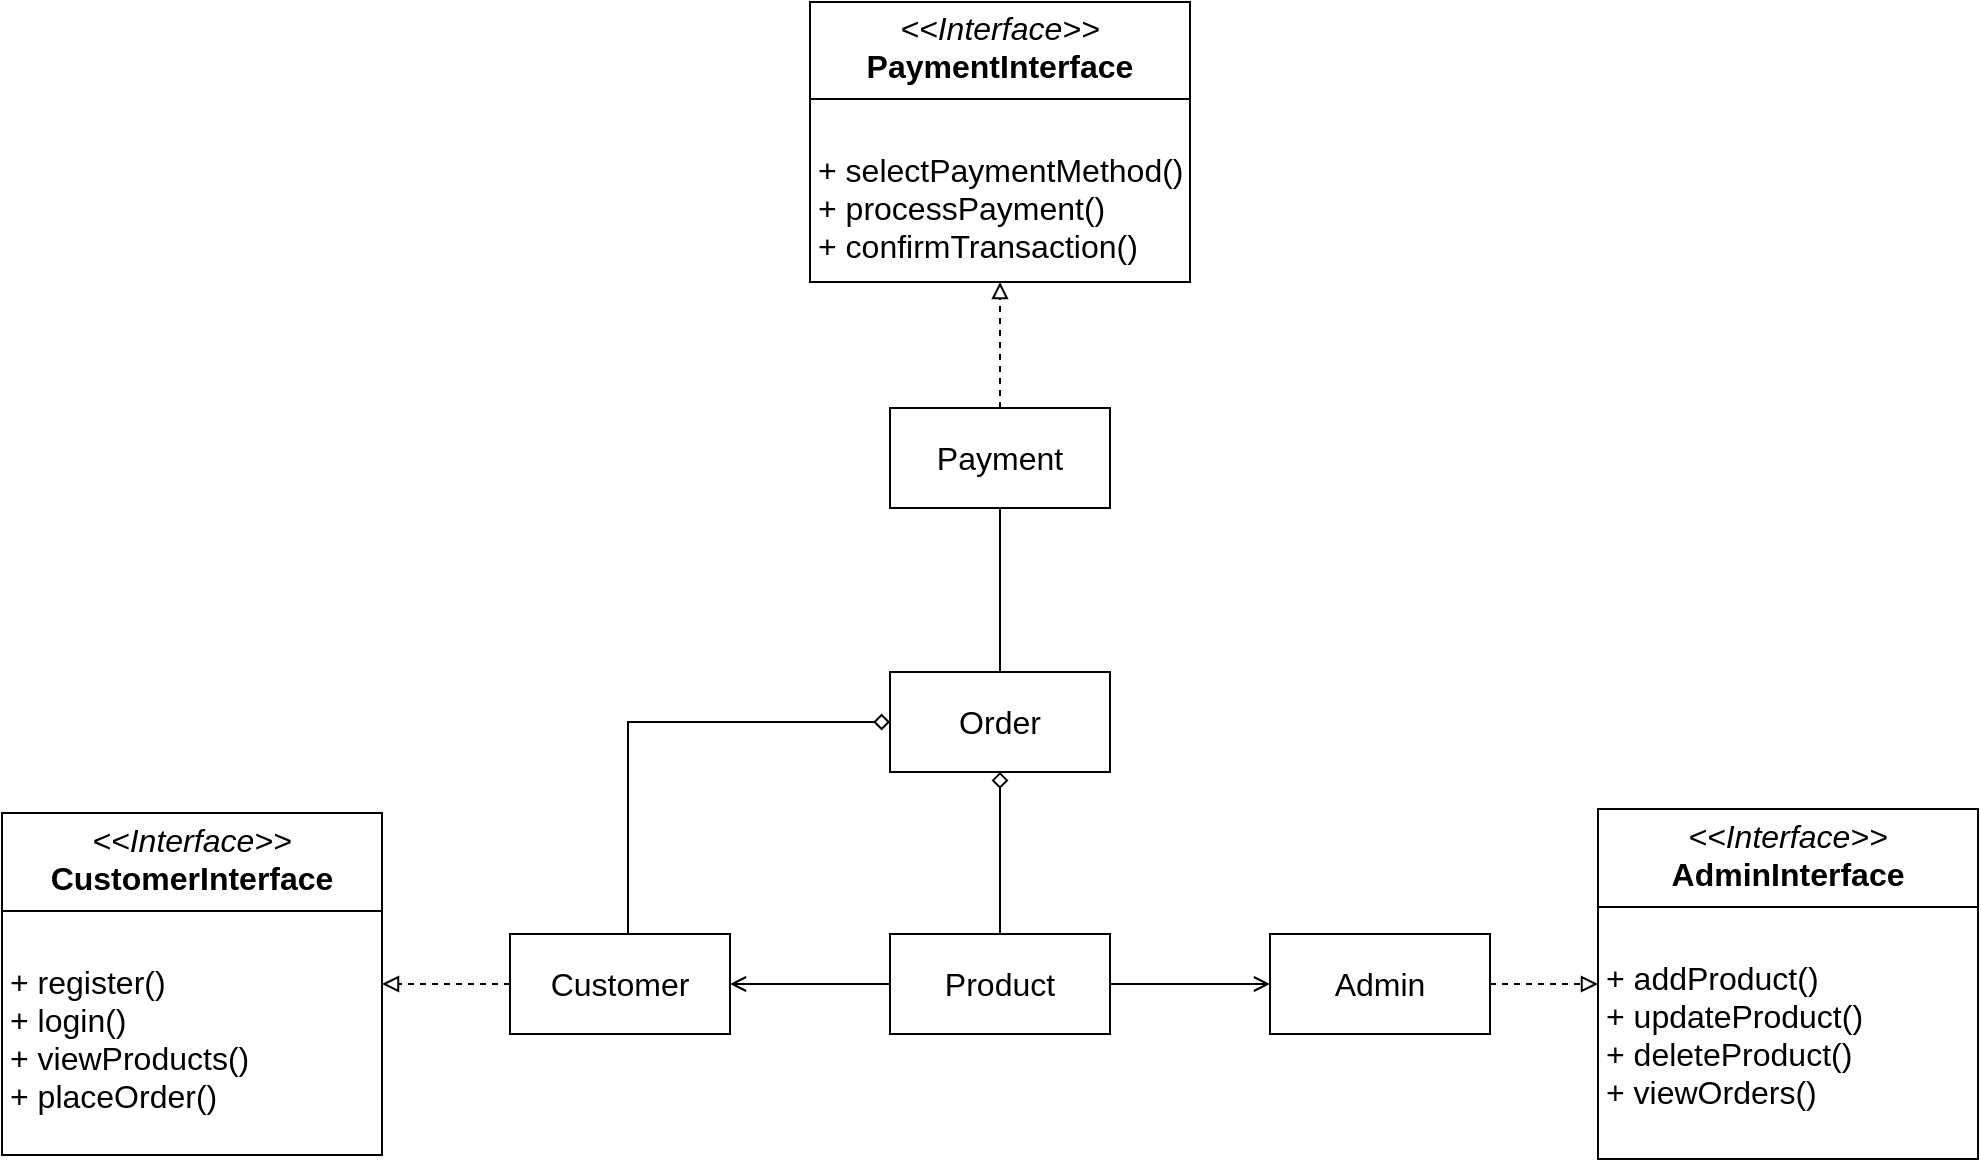 <mxfile version="26.1.0">
  <diagram name="Trang-1" id="Cb4l4x395kUcxET3afQv">
    <mxGraphModel dx="2261" dy="738" grid="0" gridSize="10" guides="1" tooltips="1" connect="1" arrows="1" fold="1" page="1" pageScale="1" pageWidth="827" pageHeight="1169" math="0" shadow="0">
      <root>
        <mxCell id="0" />
        <mxCell id="1" parent="0" />
        <mxCell id="WkE5vAaHqPPjX8-8Iu4S-13" value="&lt;p style=&quot;margin:0px;margin-top:4px;text-align:center;&quot;&gt;&lt;font style=&quot;font-size: 16px;&quot;&gt;&lt;i style=&quot;&quot;&gt;&amp;lt;&amp;lt;Interface&amp;gt;&amp;gt;&lt;/i&gt;&lt;br&gt;&lt;b style=&quot;&quot;&gt;CustomerInterface&lt;/b&gt;&lt;/font&gt;&lt;/p&gt;&lt;hr size=&quot;1&quot; style=&quot;border-style:solid;&quot;&gt;&lt;p style=&quot;margin:0px;margin-left:4px;&quot;&gt;&lt;font style=&quot;font-size: 16px;&quot;&gt;&lt;br&gt;&lt;/font&gt;&lt;/p&gt;&lt;p style=&quot;margin:0px;margin-left:4px;&quot;&gt;&lt;font style=&quot;font-size: 16px;&quot;&gt;+ register()&lt;br&gt;+ login()&lt;/font&gt;&lt;/p&gt;&lt;p style=&quot;margin:0px;margin-left:4px;&quot;&gt;&lt;font style=&quot;font-size: 16px;&quot;&gt;+ viewProducts()&lt;/font&gt;&lt;/p&gt;&lt;p style=&quot;margin:0px;margin-left:4px;&quot;&gt;&lt;font style=&quot;font-size: 16px;&quot;&gt;+ placeOrder()&lt;/font&gt;&lt;/p&gt;&lt;p style=&quot;margin:0px;margin-left:4px;&quot;&gt;&lt;br&gt;&lt;/p&gt;" style="verticalAlign=top;align=left;overflow=fill;html=1;whiteSpace=wrap;" vertex="1" parent="1">
          <mxGeometry x="-34" y="444.5" width="190" height="171" as="geometry" />
        </mxCell>
        <mxCell id="WkE5vAaHqPPjX8-8Iu4S-16" value="&lt;p style=&quot;margin:0px;margin-top:4px;text-align:center;&quot;&gt;&lt;font style=&quot;font-size: 16px;&quot;&gt;&lt;i style=&quot;&quot;&gt;&amp;lt;&amp;lt;Interface&amp;gt;&amp;gt;&lt;/i&gt;&lt;br&gt;&lt;b style=&quot;&quot;&gt;PaymentInterface&lt;/b&gt;&lt;/font&gt;&lt;/p&gt;&lt;hr size=&quot;1&quot; style=&quot;border-style:solid;&quot;&gt;&lt;p style=&quot;margin:0px;margin-left:4px;&quot;&gt;&lt;font style=&quot;font-size: 16px;&quot;&gt;&lt;br&gt;&lt;/font&gt;&lt;/p&gt;&lt;p style=&quot;margin:0px;margin-left:4px;&quot;&gt;&lt;font style=&quot;font-size: 16px;&quot;&gt;+ selectPaymentMethod()&lt;/font&gt;&lt;/p&gt;&lt;p style=&quot;margin:0px;margin-left:4px;&quot;&gt;&lt;font style=&quot;font-size: 16px;&quot;&gt;+ processPayment()&lt;/font&gt;&lt;/p&gt;&lt;p style=&quot;margin:0px;margin-left:4px;&quot;&gt;&lt;font style=&quot;font-size: 16px;&quot;&gt;+ confirmTransaction()&lt;/font&gt;&lt;/p&gt;" style="verticalAlign=top;align=left;overflow=fill;html=1;whiteSpace=wrap;" vertex="1" parent="1">
          <mxGeometry x="370" y="39" width="190" height="140" as="geometry" />
        </mxCell>
        <mxCell id="WkE5vAaHqPPjX8-8Iu4S-17" value="&lt;p style=&quot;margin:0px;margin-top:4px;text-align:center;&quot;&gt;&lt;font style=&quot;font-size: 16px;&quot;&gt;&lt;i style=&quot;&quot;&gt;&amp;lt;&amp;lt;Interface&amp;gt;&amp;gt;&lt;/i&gt;&lt;br&gt;&lt;b style=&quot;&quot;&gt;AdminInterface&lt;/b&gt;&lt;/font&gt;&lt;/p&gt;&lt;hr size=&quot;1&quot; style=&quot;border-style:solid;&quot;&gt;&lt;p style=&quot;margin:0px;margin-left:4px;&quot;&gt;&lt;font style=&quot;font-size: 16px;&quot;&gt;&lt;br&gt;&lt;/font&gt;&lt;/p&gt;&lt;p style=&quot;margin:0px;margin-left:4px;&quot;&gt;&lt;font style=&quot;font-size: 16px;&quot;&gt;+ addProduct()&lt;br&gt;+ updateProduct()&lt;/font&gt;&lt;/p&gt;&lt;p style=&quot;margin:0px;margin-left:4px;&quot;&gt;&lt;font style=&quot;font-size: 16px;&quot;&gt;+ deleteProduct()&lt;/font&gt;&lt;/p&gt;&lt;p style=&quot;margin:0px;margin-left:4px;&quot;&gt;&lt;font style=&quot;font-size: 16px;&quot;&gt;+ viewOrders()&lt;/font&gt;&lt;/p&gt;" style="verticalAlign=top;align=left;overflow=fill;html=1;whiteSpace=wrap;" vertex="1" parent="1">
          <mxGeometry x="764" y="442.5" width="190" height="175" as="geometry" />
        </mxCell>
        <mxCell id="WkE5vAaHqPPjX8-8Iu4S-23" style="edgeStyle=orthogonalEdgeStyle;rounded=0;orthogonalLoop=1;jettySize=auto;html=1;entryX=1;entryY=0.5;entryDx=0;entryDy=0;endArrow=block;endFill=0;dashed=1;strokeWidth=1;" edge="1" parent="1" source="WkE5vAaHqPPjX8-8Iu4S-18" target="WkE5vAaHqPPjX8-8Iu4S-13">
          <mxGeometry relative="1" as="geometry" />
        </mxCell>
        <mxCell id="WkE5vAaHqPPjX8-8Iu4S-45" style="edgeStyle=orthogonalEdgeStyle;rounded=0;orthogonalLoop=1;jettySize=auto;html=1;entryX=0;entryY=0.5;entryDx=0;entryDy=0;endArrow=diamond;endFill=0;" edge="1" parent="1" source="WkE5vAaHqPPjX8-8Iu4S-18" target="WkE5vAaHqPPjX8-8Iu4S-20">
          <mxGeometry relative="1" as="geometry">
            <Array as="points">
              <mxPoint x="279" y="399" />
            </Array>
          </mxGeometry>
        </mxCell>
        <mxCell id="WkE5vAaHqPPjX8-8Iu4S-18" value="&lt;font style=&quot;font-size: 16px;&quot;&gt;Customer&lt;/font&gt;" style="html=1;whiteSpace=wrap;" vertex="1" parent="1">
          <mxGeometry x="220" y="505" width="110" height="50" as="geometry" />
        </mxCell>
        <mxCell id="WkE5vAaHqPPjX8-8Iu4S-32" style="edgeStyle=orthogonalEdgeStyle;rounded=0;orthogonalLoop=1;jettySize=auto;html=1;endArrow=open;endFill=0;entryX=0;entryY=0.5;entryDx=0;entryDy=0;" edge="1" parent="1" source="WkE5vAaHqPPjX8-8Iu4S-19" target="WkE5vAaHqPPjX8-8Iu4S-22">
          <mxGeometry relative="1" as="geometry" />
        </mxCell>
        <mxCell id="WkE5vAaHqPPjX8-8Iu4S-33" style="edgeStyle=orthogonalEdgeStyle;rounded=0;orthogonalLoop=1;jettySize=auto;html=1;endArrow=open;endFill=0;entryX=1;entryY=0.5;entryDx=0;entryDy=0;" edge="1" parent="1" source="WkE5vAaHqPPjX8-8Iu4S-19" target="WkE5vAaHqPPjX8-8Iu4S-18">
          <mxGeometry relative="1" as="geometry">
            <mxPoint x="370" y="530" as="targetPoint" />
          </mxGeometry>
        </mxCell>
        <mxCell id="WkE5vAaHqPPjX8-8Iu4S-44" style="edgeStyle=orthogonalEdgeStyle;rounded=0;orthogonalLoop=1;jettySize=auto;html=1;entryX=0.5;entryY=1;entryDx=0;entryDy=0;endArrow=diamond;endFill=0;" edge="1" parent="1" source="WkE5vAaHqPPjX8-8Iu4S-19" target="WkE5vAaHqPPjX8-8Iu4S-20">
          <mxGeometry relative="1" as="geometry" />
        </mxCell>
        <mxCell id="WkE5vAaHqPPjX8-8Iu4S-19" value="&lt;font style=&quot;font-size: 16px;&quot;&gt;Product&lt;/font&gt;" style="html=1;whiteSpace=wrap;" vertex="1" parent="1">
          <mxGeometry x="410" y="505" width="110" height="50" as="geometry" />
        </mxCell>
        <mxCell id="WkE5vAaHqPPjX8-8Iu4S-20" value="&lt;font style=&quot;font-size: 16px;&quot;&gt;Order&lt;/font&gt;" style="html=1;whiteSpace=wrap;" vertex="1" parent="1">
          <mxGeometry x="410" y="374" width="110" height="50" as="geometry" />
        </mxCell>
        <mxCell id="WkE5vAaHqPPjX8-8Iu4S-25" style="edgeStyle=orthogonalEdgeStyle;rounded=0;orthogonalLoop=1;jettySize=auto;html=1;endArrow=block;endFill=0;dashed=1;entryX=0.5;entryY=1;entryDx=0;entryDy=0;" edge="1" parent="1" source="WkE5vAaHqPPjX8-8Iu4S-21" target="WkE5vAaHqPPjX8-8Iu4S-16">
          <mxGeometry relative="1" as="geometry">
            <mxPoint x="600" y="319" as="targetPoint" />
          </mxGeometry>
        </mxCell>
        <mxCell id="WkE5vAaHqPPjX8-8Iu4S-47" value="" style="edgeStyle=orthogonalEdgeStyle;rounded=0;orthogonalLoop=1;jettySize=auto;html=1;endArrow=none;startFill=0;" edge="1" parent="1" source="WkE5vAaHqPPjX8-8Iu4S-21" target="WkE5vAaHqPPjX8-8Iu4S-20">
          <mxGeometry relative="1" as="geometry" />
        </mxCell>
        <mxCell id="WkE5vAaHqPPjX8-8Iu4S-21" value="&lt;font style=&quot;font-size: 16px;&quot;&gt;Payment&lt;/font&gt;" style="html=1;whiteSpace=wrap;" vertex="1" parent="1">
          <mxGeometry x="410" y="242" width="110" height="50" as="geometry" />
        </mxCell>
        <mxCell id="WkE5vAaHqPPjX8-8Iu4S-24" style="edgeStyle=orthogonalEdgeStyle;rounded=0;orthogonalLoop=1;jettySize=auto;html=1;entryX=0;entryY=0.5;entryDx=0;entryDy=0;endArrow=block;endFill=0;dashed=1;" edge="1" parent="1" source="WkE5vAaHqPPjX8-8Iu4S-22" target="WkE5vAaHqPPjX8-8Iu4S-17">
          <mxGeometry relative="1" as="geometry" />
        </mxCell>
        <mxCell id="WkE5vAaHqPPjX8-8Iu4S-22" value="&lt;font style=&quot;font-size: 16px;&quot;&gt;Admin&lt;/font&gt;" style="html=1;whiteSpace=wrap;" vertex="1" parent="1">
          <mxGeometry x="600" y="505" width="110" height="50" as="geometry" />
        </mxCell>
      </root>
    </mxGraphModel>
  </diagram>
</mxfile>
